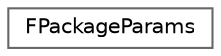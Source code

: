 digraph "类继承关系图"
{
 // INTERACTIVE_SVG=YES
 // LATEX_PDF_SIZE
  bgcolor="transparent";
  edge [fontname=Helvetica,fontsize=10,labelfontname=Helvetica,labelfontsize=10];
  node [fontname=Helvetica,fontsize=10,shape=box,height=0.2,width=0.4];
  rankdir="LR";
  Node0 [id="Node000000",label="FPackageParams",height=0.2,width=0.4,color="grey40", fillcolor="white", style="filled",URL="$d5/d34/structFPackageParams.html",tooltip="Struct containing Package with Name and bOnlyPrepareMaps flag used to separate the cooking of maps an..."];
}
